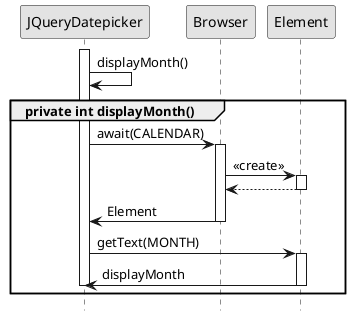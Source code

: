 @startuml

hide footbox
skinparam monochrome true
skinparam shadowing false

activate JQueryDatepicker


JQueryDatepicker -> JQueryDatepicker : displayMonth()

group private int displayMonth()

JQueryDatepicker -> Browser: await(CALENDAR)
activate Browser

Browser -> Element: <<create>>
activate Element
Element --> Browser
deactivate Element

Browser -> JQueryDatepicker: Element
deactivate Browser

JQueryDatepicker -> Element : getText(MONTH)
activate Element
Element -> JQueryDatepicker : displayMonth
deactivate Element

deactivate JQueryDatepicker
end

@enduml
